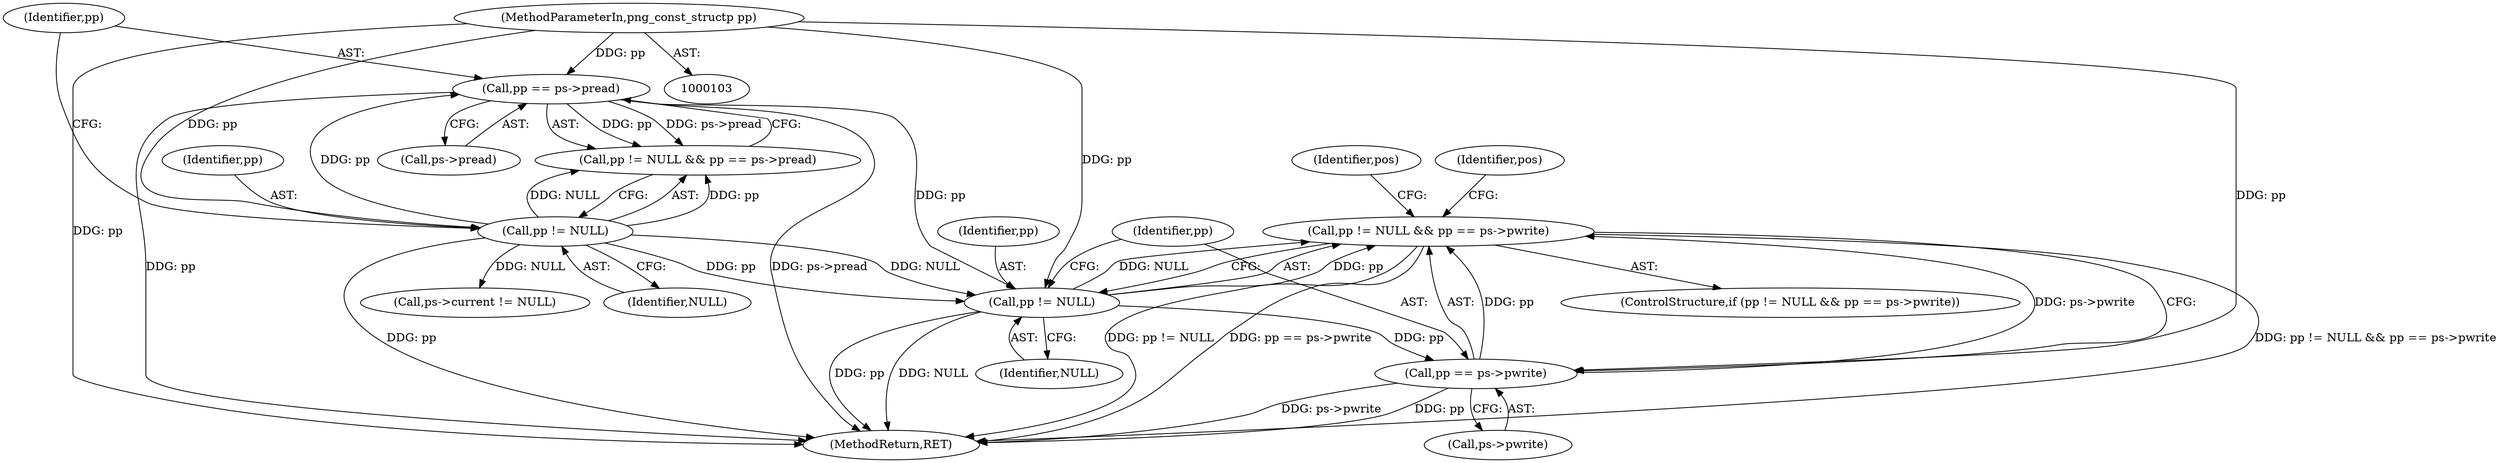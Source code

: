 digraph "0_Android_9d4853418ab2f754c2b63e091c29c5529b8b86ca_140@API" {
"1000156" [label="(Call,pp != NULL && pp == ps->pwrite)"];
"1000157" [label="(Call,pp != NULL)"];
"1000116" [label="(Call,pp == ps->pread)"];
"1000113" [label="(Call,pp != NULL)"];
"1000105" [label="(MethodParameterIn,png_const_structp pp)"];
"1000160" [label="(Call,pp == ps->pwrite)"];
"1000159" [label="(Identifier,NULL)"];
"1000113" [label="(Call,pp != NULL)"];
"1000158" [label="(Identifier,pp)"];
"1000162" [label="(Call,ps->pwrite)"];
"1000112" [label="(Call,pp != NULL && pp == ps->pread)"];
"1000232" [label="(MethodReturn,RET)"];
"1000116" [label="(Call,pp == ps->pread)"];
"1000130" [label="(Call,ps->current != NULL)"];
"1000160" [label="(Call,pp == ps->pwrite)"];
"1000118" [label="(Call,ps->pread)"];
"1000161" [label="(Identifier,pp)"];
"1000155" [label="(ControlStructure,if (pp != NULL && pp == ps->pwrite))"];
"1000157" [label="(Call,pp != NULL)"];
"1000115" [label="(Identifier,NULL)"];
"1000156" [label="(Call,pp != NULL && pp == ps->pwrite)"];
"1000105" [label="(MethodParameterIn,png_const_structp pp)"];
"1000192" [label="(Identifier,pos)"];
"1000117" [label="(Identifier,pp)"];
"1000114" [label="(Identifier,pp)"];
"1000167" [label="(Identifier,pos)"];
"1000156" -> "1000155"  [label="AST: "];
"1000156" -> "1000157"  [label="CFG: "];
"1000156" -> "1000160"  [label="CFG: "];
"1000157" -> "1000156"  [label="AST: "];
"1000160" -> "1000156"  [label="AST: "];
"1000167" -> "1000156"  [label="CFG: "];
"1000192" -> "1000156"  [label="CFG: "];
"1000156" -> "1000232"  [label="DDG: pp != NULL"];
"1000156" -> "1000232"  [label="DDG: pp == ps->pwrite"];
"1000156" -> "1000232"  [label="DDG: pp != NULL && pp == ps->pwrite"];
"1000157" -> "1000156"  [label="DDG: pp"];
"1000157" -> "1000156"  [label="DDG: NULL"];
"1000160" -> "1000156"  [label="DDG: pp"];
"1000160" -> "1000156"  [label="DDG: ps->pwrite"];
"1000157" -> "1000159"  [label="CFG: "];
"1000158" -> "1000157"  [label="AST: "];
"1000159" -> "1000157"  [label="AST: "];
"1000161" -> "1000157"  [label="CFG: "];
"1000157" -> "1000232"  [label="DDG: NULL"];
"1000157" -> "1000232"  [label="DDG: pp"];
"1000116" -> "1000157"  [label="DDG: pp"];
"1000113" -> "1000157"  [label="DDG: pp"];
"1000113" -> "1000157"  [label="DDG: NULL"];
"1000105" -> "1000157"  [label="DDG: pp"];
"1000157" -> "1000160"  [label="DDG: pp"];
"1000116" -> "1000112"  [label="AST: "];
"1000116" -> "1000118"  [label="CFG: "];
"1000117" -> "1000116"  [label="AST: "];
"1000118" -> "1000116"  [label="AST: "];
"1000112" -> "1000116"  [label="CFG: "];
"1000116" -> "1000232"  [label="DDG: ps->pread"];
"1000116" -> "1000232"  [label="DDG: pp"];
"1000116" -> "1000112"  [label="DDG: pp"];
"1000116" -> "1000112"  [label="DDG: ps->pread"];
"1000113" -> "1000116"  [label="DDG: pp"];
"1000105" -> "1000116"  [label="DDG: pp"];
"1000113" -> "1000112"  [label="AST: "];
"1000113" -> "1000115"  [label="CFG: "];
"1000114" -> "1000113"  [label="AST: "];
"1000115" -> "1000113"  [label="AST: "];
"1000117" -> "1000113"  [label="CFG: "];
"1000112" -> "1000113"  [label="CFG: "];
"1000113" -> "1000232"  [label="DDG: pp"];
"1000113" -> "1000112"  [label="DDG: pp"];
"1000113" -> "1000112"  [label="DDG: NULL"];
"1000105" -> "1000113"  [label="DDG: pp"];
"1000113" -> "1000130"  [label="DDG: NULL"];
"1000105" -> "1000103"  [label="AST: "];
"1000105" -> "1000232"  [label="DDG: pp"];
"1000105" -> "1000160"  [label="DDG: pp"];
"1000160" -> "1000162"  [label="CFG: "];
"1000161" -> "1000160"  [label="AST: "];
"1000162" -> "1000160"  [label="AST: "];
"1000160" -> "1000232"  [label="DDG: ps->pwrite"];
"1000160" -> "1000232"  [label="DDG: pp"];
}
